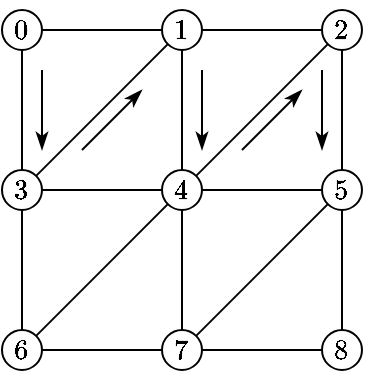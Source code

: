<mxfile version="16.5.1" type="device"><diagram id="7YojWCSAyNBaqQj_MkNR" name="Page-1"><mxGraphModel dx="541" dy="345" grid="1" gridSize="10" guides="1" tooltips="1" connect="1" arrows="1" fold="1" page="1" pageScale="1" pageWidth="827" pageHeight="1169" math="1" shadow="0"><root><mxCell id="0"/><mxCell id="1" parent="0"/><mxCell id="lbrB82_HfMdz7kZW-eh9-20" style="edgeStyle=orthogonalEdgeStyle;rounded=0;orthogonalLoop=1;jettySize=auto;html=1;exitX=1;exitY=0.5;exitDx=0;exitDy=0;entryX=0;entryY=0.5;entryDx=0;entryDy=0;endArrow=none;endFill=0;" edge="1" parent="1" source="lbrB82_HfMdz7kZW-eh9-2" target="lbrB82_HfMdz7kZW-eh9-3"><mxGeometry relative="1" as="geometry"/></mxCell><mxCell id="lbrB82_HfMdz7kZW-eh9-2" value="\(0\)" style="ellipse;whiteSpace=wrap;html=1;aspect=fixed;" vertex="1" parent="1"><mxGeometry x="130" y="280" width="20" height="20" as="geometry"/></mxCell><mxCell id="lbrB82_HfMdz7kZW-eh9-21" style="edgeStyle=orthogonalEdgeStyle;rounded=0;orthogonalLoop=1;jettySize=auto;html=1;exitX=1;exitY=0.5;exitDx=0;exitDy=0;entryX=0;entryY=0.5;entryDx=0;entryDy=0;endArrow=none;endFill=0;" edge="1" parent="1" source="lbrB82_HfMdz7kZW-eh9-3" target="lbrB82_HfMdz7kZW-eh9-4"><mxGeometry relative="1" as="geometry"/></mxCell><mxCell id="lbrB82_HfMdz7kZW-eh9-3" value="&lt;span&gt;\(1\)&lt;/span&gt;" style="ellipse;whiteSpace=wrap;html=1;aspect=fixed;" vertex="1" parent="1"><mxGeometry x="210" y="280" width="20" height="20" as="geometry"/></mxCell><mxCell id="lbrB82_HfMdz7kZW-eh9-4" value="&lt;span&gt;\(2\)&lt;/span&gt;" style="ellipse;whiteSpace=wrap;html=1;aspect=fixed;" vertex="1" parent="1"><mxGeometry x="290" y="280" width="20" height="20" as="geometry"/></mxCell><mxCell id="lbrB82_HfMdz7kZW-eh9-22" style="edgeStyle=orthogonalEdgeStyle;rounded=0;orthogonalLoop=1;jettySize=auto;html=1;exitX=0.5;exitY=0;exitDx=0;exitDy=0;entryX=0.5;entryY=1;entryDx=0;entryDy=0;endArrow=none;endFill=0;" edge="1" parent="1" source="lbrB82_HfMdz7kZW-eh9-7" target="lbrB82_HfMdz7kZW-eh9-2"><mxGeometry relative="1" as="geometry"/></mxCell><mxCell id="lbrB82_HfMdz7kZW-eh9-25" style="edgeStyle=orthogonalEdgeStyle;rounded=0;orthogonalLoop=1;jettySize=auto;html=1;exitX=1;exitY=0.5;exitDx=0;exitDy=0;entryX=0;entryY=0.5;entryDx=0;entryDy=0;endArrow=none;endFill=0;" edge="1" parent="1" source="lbrB82_HfMdz7kZW-eh9-7" target="lbrB82_HfMdz7kZW-eh9-8"><mxGeometry relative="1" as="geometry"/></mxCell><mxCell id="lbrB82_HfMdz7kZW-eh9-32" style="rounded=0;orthogonalLoop=1;jettySize=auto;html=1;exitX=1;exitY=0;exitDx=0;exitDy=0;entryX=0;entryY=1;entryDx=0;entryDy=0;endArrow=none;endFill=0;" edge="1" parent="1" source="lbrB82_HfMdz7kZW-eh9-7" target="lbrB82_HfMdz7kZW-eh9-3"><mxGeometry relative="1" as="geometry"/></mxCell><mxCell id="lbrB82_HfMdz7kZW-eh9-7" value="\(3\)" style="ellipse;whiteSpace=wrap;html=1;aspect=fixed;" vertex="1" parent="1"><mxGeometry x="130" y="360" width="20" height="20" as="geometry"/></mxCell><mxCell id="lbrB82_HfMdz7kZW-eh9-23" style="edgeStyle=orthogonalEdgeStyle;rounded=0;orthogonalLoop=1;jettySize=auto;html=1;exitX=0.5;exitY=0;exitDx=0;exitDy=0;entryX=0.5;entryY=1;entryDx=0;entryDy=0;endArrow=none;endFill=0;" edge="1" parent="1" source="lbrB82_HfMdz7kZW-eh9-8" target="lbrB82_HfMdz7kZW-eh9-3"><mxGeometry relative="1" as="geometry"/></mxCell><mxCell id="lbrB82_HfMdz7kZW-eh9-26" style="edgeStyle=orthogonalEdgeStyle;rounded=0;orthogonalLoop=1;jettySize=auto;html=1;exitX=1;exitY=0.5;exitDx=0;exitDy=0;entryX=0;entryY=0.5;entryDx=0;entryDy=0;endArrow=none;endFill=0;" edge="1" parent="1" source="lbrB82_HfMdz7kZW-eh9-8" target="lbrB82_HfMdz7kZW-eh9-9"><mxGeometry relative="1" as="geometry"/></mxCell><mxCell id="lbrB82_HfMdz7kZW-eh9-33" style="edgeStyle=none;rounded=0;orthogonalLoop=1;jettySize=auto;html=1;exitX=1;exitY=0;exitDx=0;exitDy=0;entryX=0;entryY=1;entryDx=0;entryDy=0;endArrow=none;endFill=0;" edge="1" parent="1" source="lbrB82_HfMdz7kZW-eh9-8" target="lbrB82_HfMdz7kZW-eh9-4"><mxGeometry relative="1" as="geometry"/></mxCell><mxCell id="lbrB82_HfMdz7kZW-eh9-8" value="&lt;span&gt;\(4\)&lt;/span&gt;" style="ellipse;whiteSpace=wrap;html=1;aspect=fixed;" vertex="1" parent="1"><mxGeometry x="210" y="360" width="20" height="20" as="geometry"/></mxCell><mxCell id="lbrB82_HfMdz7kZW-eh9-24" style="edgeStyle=orthogonalEdgeStyle;rounded=0;orthogonalLoop=1;jettySize=auto;html=1;exitX=0.5;exitY=0;exitDx=0;exitDy=0;entryX=0.5;entryY=1;entryDx=0;entryDy=0;endArrow=none;endFill=0;" edge="1" parent="1" source="lbrB82_HfMdz7kZW-eh9-9" target="lbrB82_HfMdz7kZW-eh9-4"><mxGeometry relative="1" as="geometry"/></mxCell><mxCell id="lbrB82_HfMdz7kZW-eh9-9" value="&lt;span&gt;\(5\)&lt;/span&gt;" style="ellipse;whiteSpace=wrap;html=1;aspect=fixed;" vertex="1" parent="1"><mxGeometry x="290" y="360" width="20" height="20" as="geometry"/></mxCell><mxCell id="lbrB82_HfMdz7kZW-eh9-27" style="edgeStyle=orthogonalEdgeStyle;rounded=0;orthogonalLoop=1;jettySize=auto;html=1;exitX=0.5;exitY=0;exitDx=0;exitDy=0;entryX=0.5;entryY=1;entryDx=0;entryDy=0;endArrow=none;endFill=0;" edge="1" parent="1" source="lbrB82_HfMdz7kZW-eh9-11" target="lbrB82_HfMdz7kZW-eh9-7"><mxGeometry relative="1" as="geometry"/></mxCell><mxCell id="lbrB82_HfMdz7kZW-eh9-28" style="edgeStyle=orthogonalEdgeStyle;rounded=0;orthogonalLoop=1;jettySize=auto;html=1;exitX=1;exitY=0.5;exitDx=0;exitDy=0;entryX=0;entryY=0.5;entryDx=0;entryDy=0;endArrow=none;endFill=0;" edge="1" parent="1" source="lbrB82_HfMdz7kZW-eh9-11" target="lbrB82_HfMdz7kZW-eh9-12"><mxGeometry relative="1" as="geometry"/></mxCell><mxCell id="lbrB82_HfMdz7kZW-eh9-34" style="edgeStyle=none;rounded=0;orthogonalLoop=1;jettySize=auto;html=1;exitX=1;exitY=0;exitDx=0;exitDy=0;entryX=0;entryY=1;entryDx=0;entryDy=0;endArrow=none;endFill=0;" edge="1" parent="1" source="lbrB82_HfMdz7kZW-eh9-11" target="lbrB82_HfMdz7kZW-eh9-8"><mxGeometry relative="1" as="geometry"/></mxCell><mxCell id="lbrB82_HfMdz7kZW-eh9-11" value="&lt;span&gt;\(6\)&lt;/span&gt;" style="ellipse;whiteSpace=wrap;html=1;aspect=fixed;" vertex="1" parent="1"><mxGeometry x="130" y="440" width="20" height="20" as="geometry"/></mxCell><mxCell id="lbrB82_HfMdz7kZW-eh9-29" style="edgeStyle=orthogonalEdgeStyle;rounded=0;orthogonalLoop=1;jettySize=auto;html=1;exitX=1;exitY=0.5;exitDx=0;exitDy=0;entryX=0;entryY=0.5;entryDx=0;entryDy=0;endArrow=none;endFill=0;" edge="1" parent="1" source="lbrB82_HfMdz7kZW-eh9-12" target="lbrB82_HfMdz7kZW-eh9-13"><mxGeometry relative="1" as="geometry"/></mxCell><mxCell id="lbrB82_HfMdz7kZW-eh9-31" style="edgeStyle=orthogonalEdgeStyle;rounded=0;orthogonalLoop=1;jettySize=auto;html=1;exitX=0.5;exitY=0;exitDx=0;exitDy=0;entryX=0.5;entryY=1;entryDx=0;entryDy=0;endArrow=none;endFill=0;" edge="1" parent="1" source="lbrB82_HfMdz7kZW-eh9-12" target="lbrB82_HfMdz7kZW-eh9-8"><mxGeometry relative="1" as="geometry"/></mxCell><mxCell id="lbrB82_HfMdz7kZW-eh9-35" style="edgeStyle=none;rounded=0;orthogonalLoop=1;jettySize=auto;html=1;exitX=1;exitY=0;exitDx=0;exitDy=0;entryX=0;entryY=1;entryDx=0;entryDy=0;endArrow=none;endFill=0;" edge="1" parent="1" source="lbrB82_HfMdz7kZW-eh9-12" target="lbrB82_HfMdz7kZW-eh9-9"><mxGeometry relative="1" as="geometry"/></mxCell><mxCell id="lbrB82_HfMdz7kZW-eh9-12" value="&lt;span&gt;\(7\)&lt;/span&gt;" style="ellipse;whiteSpace=wrap;html=1;aspect=fixed;" vertex="1" parent="1"><mxGeometry x="210" y="440" width="20" height="20" as="geometry"/></mxCell><mxCell id="lbrB82_HfMdz7kZW-eh9-30" style="edgeStyle=orthogonalEdgeStyle;rounded=0;orthogonalLoop=1;jettySize=auto;html=1;exitX=0.5;exitY=0;exitDx=0;exitDy=0;entryX=0.5;entryY=1;entryDx=0;entryDy=0;endArrow=none;endFill=0;" edge="1" parent="1" source="lbrB82_HfMdz7kZW-eh9-13" target="lbrB82_HfMdz7kZW-eh9-9"><mxGeometry relative="1" as="geometry"/></mxCell><mxCell id="lbrB82_HfMdz7kZW-eh9-13" value="&lt;span&gt;\(8\)&lt;/span&gt;" style="ellipse;whiteSpace=wrap;html=1;aspect=fixed;" vertex="1" parent="1"><mxGeometry x="290" y="440" width="20" height="20" as="geometry"/></mxCell><mxCell id="lbrB82_HfMdz7kZW-eh9-36" value="" style="endArrow=classicThin;html=1;rounded=0;endFill=1;" edge="1" parent="1"><mxGeometry width="50" height="50" relative="1" as="geometry"><mxPoint x="150" y="310" as="sourcePoint"/><mxPoint x="150" y="350" as="targetPoint"/></mxGeometry></mxCell><mxCell id="lbrB82_HfMdz7kZW-eh9-37" value="" style="endArrow=classicThin;html=1;rounded=0;endFill=1;" edge="1" parent="1"><mxGeometry width="50" height="50" relative="1" as="geometry"><mxPoint x="230" y="310" as="sourcePoint"/><mxPoint x="230" y="350" as="targetPoint"/></mxGeometry></mxCell><mxCell id="lbrB82_HfMdz7kZW-eh9-38" value="" style="endArrow=classicThin;html=1;rounded=0;endFill=1;" edge="1" parent="1"><mxGeometry width="50" height="50" relative="1" as="geometry"><mxPoint x="170" y="350" as="sourcePoint"/><mxPoint x="200" y="320" as="targetPoint"/></mxGeometry></mxCell><mxCell id="lbrB82_HfMdz7kZW-eh9-39" value="" style="endArrow=classicThin;html=1;rounded=0;endFill=1;" edge="1" parent="1"><mxGeometry width="50" height="50" relative="1" as="geometry"><mxPoint x="250" y="350" as="sourcePoint"/><mxPoint x="280" y="320" as="targetPoint"/></mxGeometry></mxCell><mxCell id="lbrB82_HfMdz7kZW-eh9-40" value="" style="endArrow=classicThin;html=1;rounded=0;endFill=1;" edge="1" parent="1"><mxGeometry width="50" height="50" relative="1" as="geometry"><mxPoint x="290" y="310" as="sourcePoint"/><mxPoint x="290" y="350" as="targetPoint"/></mxGeometry></mxCell></root></mxGraphModel></diagram></mxfile>